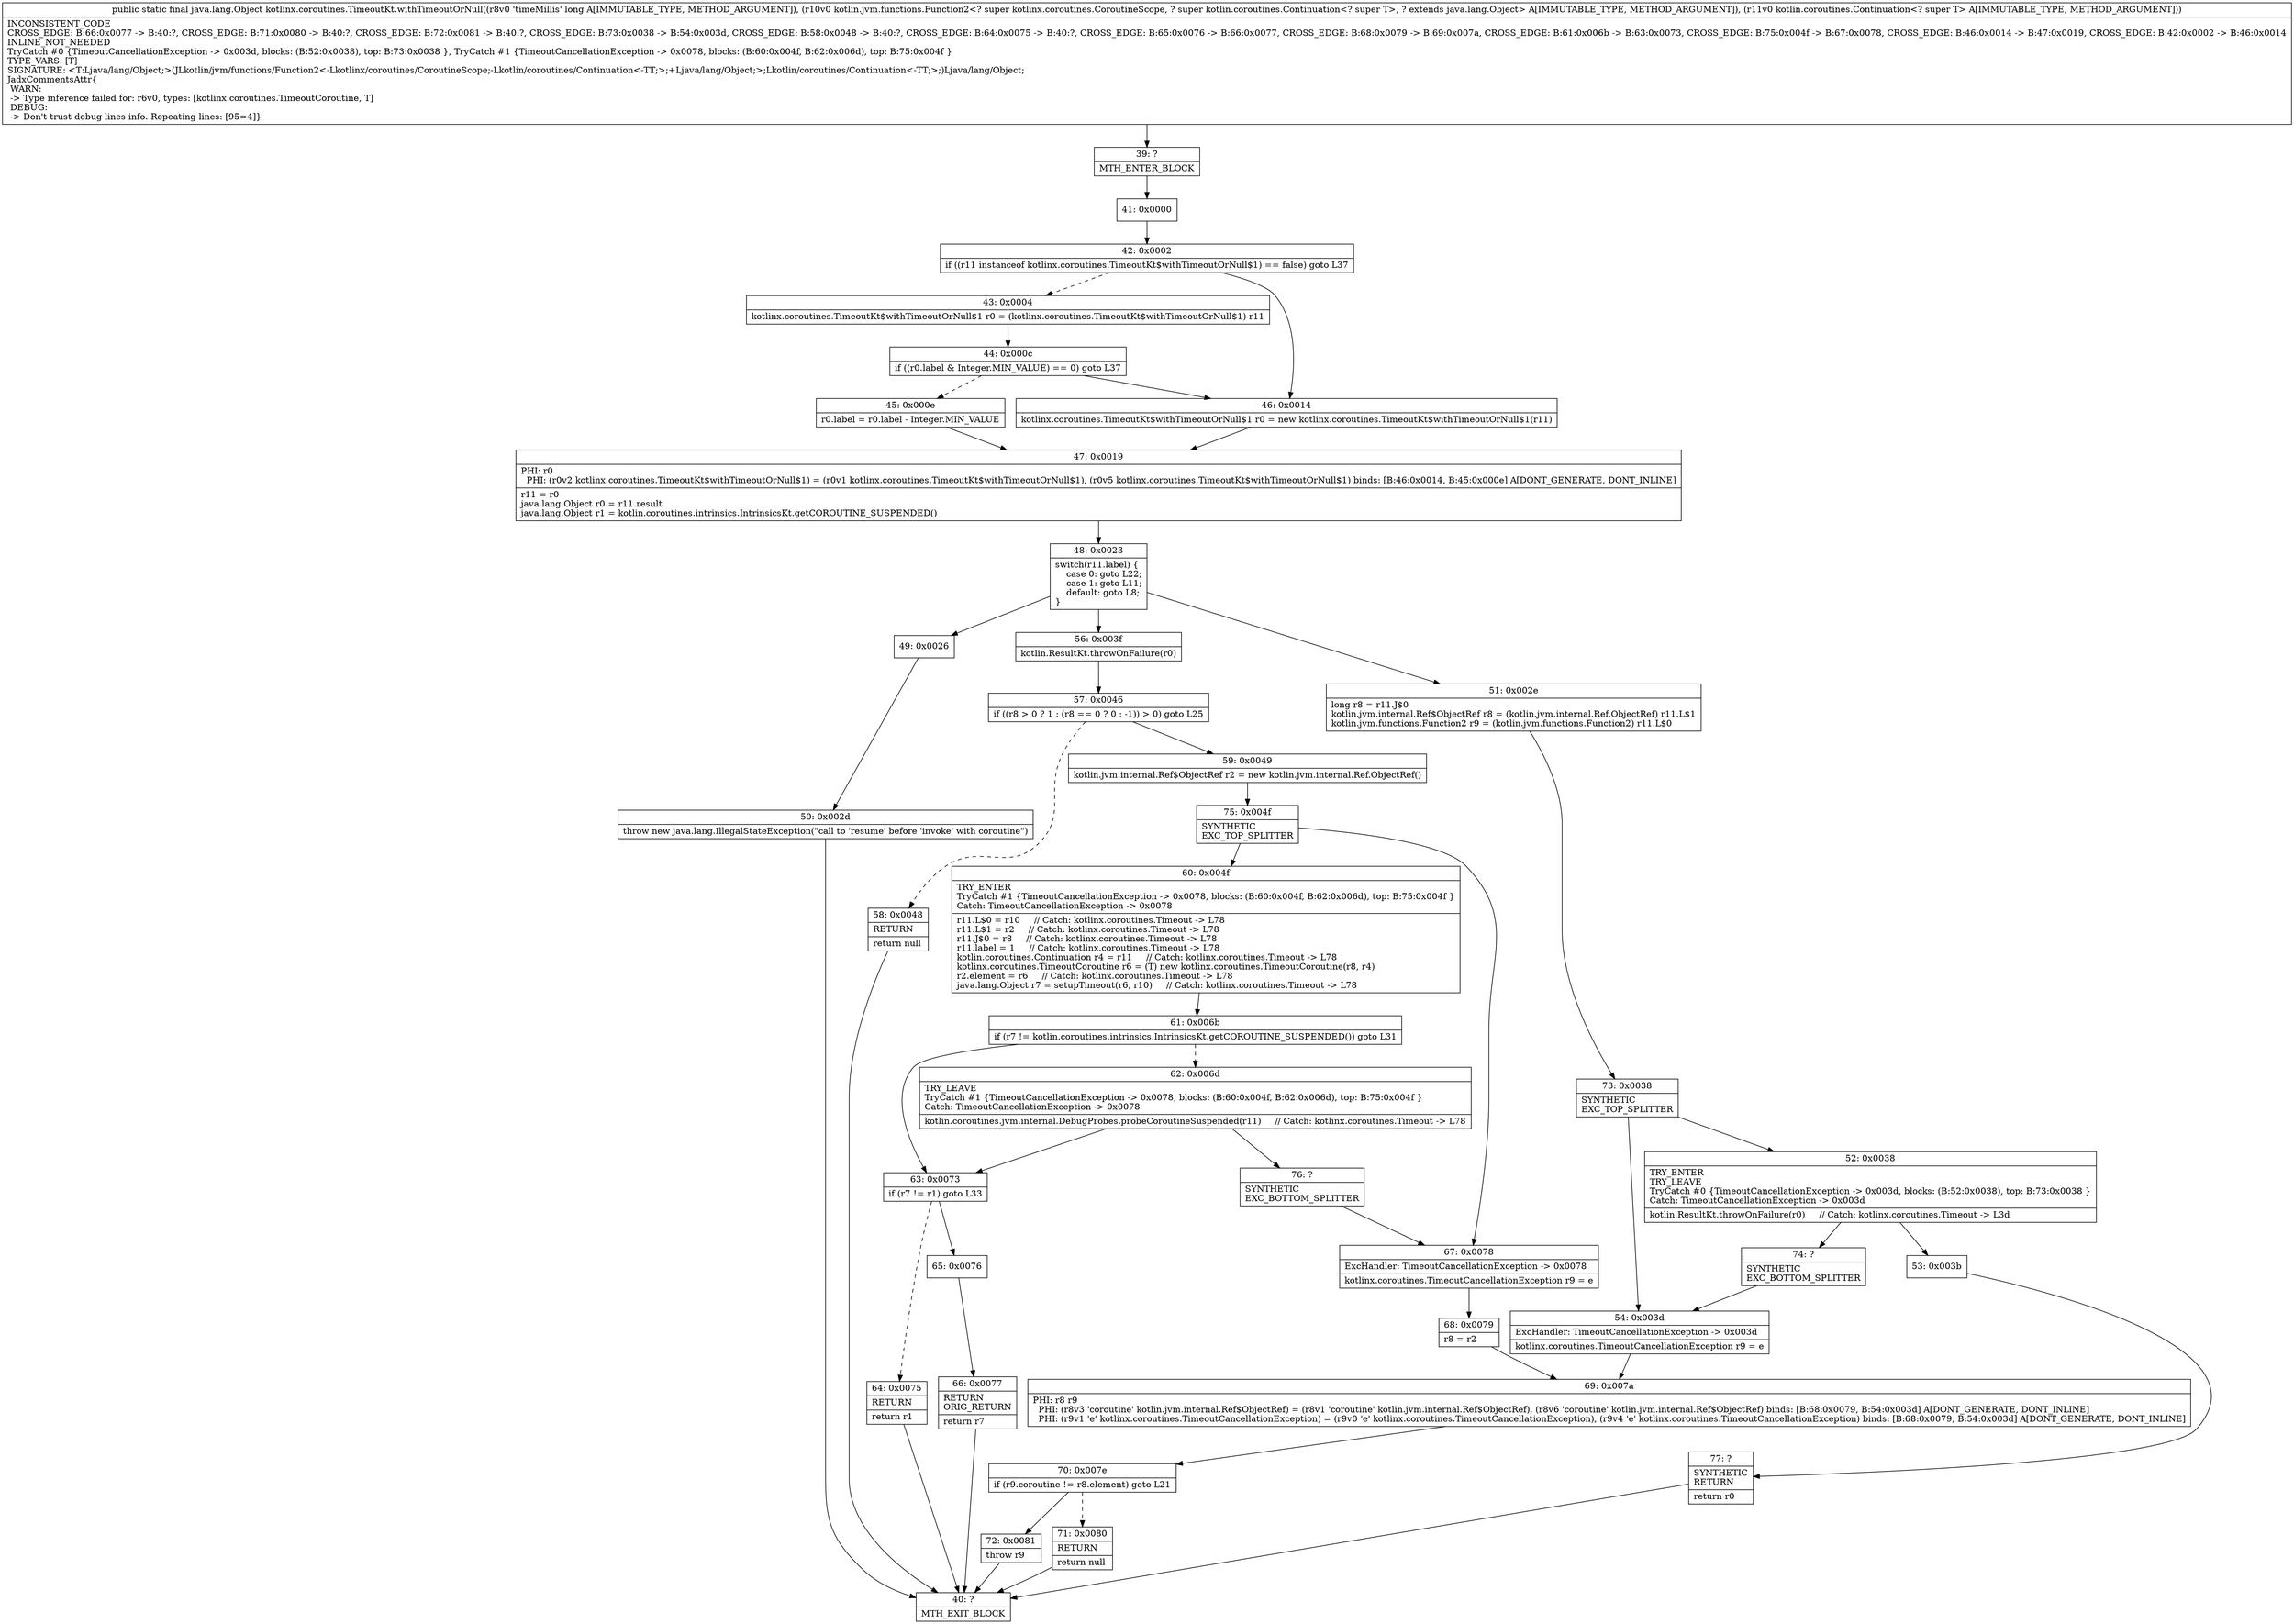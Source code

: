 digraph "CFG forkotlinx.coroutines.TimeoutKt.withTimeoutOrNull(JLkotlin\/jvm\/functions\/Function2;Lkotlin\/coroutines\/Continuation;)Ljava\/lang\/Object;" {
Node_39 [shape=record,label="{39\:\ ?|MTH_ENTER_BLOCK\l}"];
Node_41 [shape=record,label="{41\:\ 0x0000}"];
Node_42 [shape=record,label="{42\:\ 0x0002|if ((r11 instanceof kotlinx.coroutines.TimeoutKt$withTimeoutOrNull$1) == false) goto L37\l}"];
Node_43 [shape=record,label="{43\:\ 0x0004|kotlinx.coroutines.TimeoutKt$withTimeoutOrNull$1 r0 = (kotlinx.coroutines.TimeoutKt$withTimeoutOrNull$1) r11\l}"];
Node_44 [shape=record,label="{44\:\ 0x000c|if ((r0.label & Integer.MIN_VALUE) == 0) goto L37\l}"];
Node_45 [shape=record,label="{45\:\ 0x000e|r0.label = r0.label \- Integer.MIN_VALUE\l}"];
Node_47 [shape=record,label="{47\:\ 0x0019|PHI: r0 \l  PHI: (r0v2 kotlinx.coroutines.TimeoutKt$withTimeoutOrNull$1) = (r0v1 kotlinx.coroutines.TimeoutKt$withTimeoutOrNull$1), (r0v5 kotlinx.coroutines.TimeoutKt$withTimeoutOrNull$1) binds: [B:46:0x0014, B:45:0x000e] A[DONT_GENERATE, DONT_INLINE]\l|r11 = r0\ljava.lang.Object r0 = r11.result\ljava.lang.Object r1 = kotlin.coroutines.intrinsics.IntrinsicsKt.getCOROUTINE_SUSPENDED()\l}"];
Node_48 [shape=record,label="{48\:\ 0x0023|switch(r11.label) \{\l    case 0: goto L22;\l    case 1: goto L11;\l    default: goto L8;\l\}\l}"];
Node_49 [shape=record,label="{49\:\ 0x0026}"];
Node_50 [shape=record,label="{50\:\ 0x002d|throw new java.lang.IllegalStateException(\"call to 'resume' before 'invoke' with coroutine\")\l}"];
Node_40 [shape=record,label="{40\:\ ?|MTH_EXIT_BLOCK\l}"];
Node_51 [shape=record,label="{51\:\ 0x002e|long r8 = r11.J$0\lkotlin.jvm.internal.Ref$ObjectRef r8 = (kotlin.jvm.internal.Ref.ObjectRef) r11.L$1\lkotlin.jvm.functions.Function2 r9 = (kotlin.jvm.functions.Function2) r11.L$0\l}"];
Node_73 [shape=record,label="{73\:\ 0x0038|SYNTHETIC\lEXC_TOP_SPLITTER\l}"];
Node_52 [shape=record,label="{52\:\ 0x0038|TRY_ENTER\lTRY_LEAVE\lTryCatch #0 \{TimeoutCancellationException \-\> 0x003d, blocks: (B:52:0x0038), top: B:73:0x0038 \}\lCatch: TimeoutCancellationException \-\> 0x003d\l|kotlin.ResultKt.throwOnFailure(r0)     \/\/ Catch: kotlinx.coroutines.Timeout \-\> L3d\l}"];
Node_53 [shape=record,label="{53\:\ 0x003b}"];
Node_77 [shape=record,label="{77\:\ ?|SYNTHETIC\lRETURN\l|return r0\l}"];
Node_74 [shape=record,label="{74\:\ ?|SYNTHETIC\lEXC_BOTTOM_SPLITTER\l}"];
Node_54 [shape=record,label="{54\:\ 0x003d|ExcHandler: TimeoutCancellationException \-\> 0x003d\l|kotlinx.coroutines.TimeoutCancellationException r9 = e\l}"];
Node_69 [shape=record,label="{69\:\ 0x007a|PHI: r8 r9 \l  PHI: (r8v3 'coroutine' kotlin.jvm.internal.Ref$ObjectRef) = (r8v1 'coroutine' kotlin.jvm.internal.Ref$ObjectRef), (r8v6 'coroutine' kotlin.jvm.internal.Ref$ObjectRef) binds: [B:68:0x0079, B:54:0x003d] A[DONT_GENERATE, DONT_INLINE]\l  PHI: (r9v1 'e' kotlinx.coroutines.TimeoutCancellationException) = (r9v0 'e' kotlinx.coroutines.TimeoutCancellationException), (r9v4 'e' kotlinx.coroutines.TimeoutCancellationException) binds: [B:68:0x0079, B:54:0x003d] A[DONT_GENERATE, DONT_INLINE]\l}"];
Node_70 [shape=record,label="{70\:\ 0x007e|if (r9.coroutine != r8.element) goto L21\l}"];
Node_71 [shape=record,label="{71\:\ 0x0080|RETURN\l|return null\l}"];
Node_72 [shape=record,label="{72\:\ 0x0081|throw r9\l}"];
Node_56 [shape=record,label="{56\:\ 0x003f|kotlin.ResultKt.throwOnFailure(r0)\l}"];
Node_57 [shape=record,label="{57\:\ 0x0046|if ((r8 \> 0 ? 1 : (r8 == 0 ? 0 : \-1)) \> 0) goto L25\l}"];
Node_58 [shape=record,label="{58\:\ 0x0048|RETURN\l|return null\l}"];
Node_59 [shape=record,label="{59\:\ 0x0049|kotlin.jvm.internal.Ref$ObjectRef r2 = new kotlin.jvm.internal.Ref.ObjectRef()\l}"];
Node_75 [shape=record,label="{75\:\ 0x004f|SYNTHETIC\lEXC_TOP_SPLITTER\l}"];
Node_60 [shape=record,label="{60\:\ 0x004f|TRY_ENTER\lTryCatch #1 \{TimeoutCancellationException \-\> 0x0078, blocks: (B:60:0x004f, B:62:0x006d), top: B:75:0x004f \}\lCatch: TimeoutCancellationException \-\> 0x0078\l|r11.L$0 = r10     \/\/ Catch: kotlinx.coroutines.Timeout \-\> L78\lr11.L$1 = r2     \/\/ Catch: kotlinx.coroutines.Timeout \-\> L78\lr11.J$0 = r8     \/\/ Catch: kotlinx.coroutines.Timeout \-\> L78\lr11.label = 1     \/\/ Catch: kotlinx.coroutines.Timeout \-\> L78\lkotlin.coroutines.Continuation r4 = r11     \/\/ Catch: kotlinx.coroutines.Timeout \-\> L78\lkotlinx.coroutines.TimeoutCoroutine r6 = (T) new kotlinx.coroutines.TimeoutCoroutine(r8, r4)\lr2.element = r6     \/\/ Catch: kotlinx.coroutines.Timeout \-\> L78\ljava.lang.Object r7 = setupTimeout(r6, r10)     \/\/ Catch: kotlinx.coroutines.Timeout \-\> L78\l}"];
Node_61 [shape=record,label="{61\:\ 0x006b|if (r7 != kotlin.coroutines.intrinsics.IntrinsicsKt.getCOROUTINE_SUSPENDED()) goto L31\l}"];
Node_62 [shape=record,label="{62\:\ 0x006d|TRY_LEAVE\lTryCatch #1 \{TimeoutCancellationException \-\> 0x0078, blocks: (B:60:0x004f, B:62:0x006d), top: B:75:0x004f \}\lCatch: TimeoutCancellationException \-\> 0x0078\l|kotlin.coroutines.jvm.internal.DebugProbes.probeCoroutineSuspended(r11)     \/\/ Catch: kotlinx.coroutines.Timeout \-\> L78\l}"];
Node_76 [shape=record,label="{76\:\ ?|SYNTHETIC\lEXC_BOTTOM_SPLITTER\l}"];
Node_63 [shape=record,label="{63\:\ 0x0073|if (r7 != r1) goto L33\l}"];
Node_64 [shape=record,label="{64\:\ 0x0075|RETURN\l|return r1\l}"];
Node_65 [shape=record,label="{65\:\ 0x0076}"];
Node_66 [shape=record,label="{66\:\ 0x0077|RETURN\lORIG_RETURN\l|return r7\l}"];
Node_67 [shape=record,label="{67\:\ 0x0078|ExcHandler: TimeoutCancellationException \-\> 0x0078\l|kotlinx.coroutines.TimeoutCancellationException r9 = e\l}"];
Node_68 [shape=record,label="{68\:\ 0x0079|r8 = r2\l}"];
Node_46 [shape=record,label="{46\:\ 0x0014|kotlinx.coroutines.TimeoutKt$withTimeoutOrNull$1 r0 = new kotlinx.coroutines.TimeoutKt$withTimeoutOrNull$1(r11)\l}"];
MethodNode[shape=record,label="{public static final java.lang.Object kotlinx.coroutines.TimeoutKt.withTimeoutOrNull((r8v0 'timeMillis' long A[IMMUTABLE_TYPE, METHOD_ARGUMENT]), (r10v0 kotlin.jvm.functions.Function2\<? super kotlinx.coroutines.CoroutineScope, ? super kotlin.coroutines.Continuation\<? super T\>, ? extends java.lang.Object\> A[IMMUTABLE_TYPE, METHOD_ARGUMENT]), (r11v0 kotlin.coroutines.Continuation\<? super T\> A[IMMUTABLE_TYPE, METHOD_ARGUMENT]))  | INCONSISTENT_CODE\lCROSS_EDGE: B:66:0x0077 \-\> B:40:?, CROSS_EDGE: B:71:0x0080 \-\> B:40:?, CROSS_EDGE: B:72:0x0081 \-\> B:40:?, CROSS_EDGE: B:73:0x0038 \-\> B:54:0x003d, CROSS_EDGE: B:58:0x0048 \-\> B:40:?, CROSS_EDGE: B:64:0x0075 \-\> B:40:?, CROSS_EDGE: B:65:0x0076 \-\> B:66:0x0077, CROSS_EDGE: B:68:0x0079 \-\> B:69:0x007a, CROSS_EDGE: B:61:0x006b \-\> B:63:0x0073, CROSS_EDGE: B:75:0x004f \-\> B:67:0x0078, CROSS_EDGE: B:46:0x0014 \-\> B:47:0x0019, CROSS_EDGE: B:42:0x0002 \-\> B:46:0x0014\lINLINE_NOT_NEEDED\lTryCatch #0 \{TimeoutCancellationException \-\> 0x003d, blocks: (B:52:0x0038), top: B:73:0x0038 \}, TryCatch #1 \{TimeoutCancellationException \-\> 0x0078, blocks: (B:60:0x004f, B:62:0x006d), top: B:75:0x004f \}\lTYPE_VARS: [T]\lSIGNATURE: \<T:Ljava\/lang\/Object;\>(JLkotlin\/jvm\/functions\/Function2\<\-Lkotlinx\/coroutines\/CoroutineScope;\-Lkotlin\/coroutines\/Continuation\<\-TT;\>;+Ljava\/lang\/Object;\>;Lkotlin\/coroutines\/Continuation\<\-TT;\>;)Ljava\/lang\/Object;\lJadxCommentsAttr\{\l WARN: \l \-\> Type inference failed for: r6v0, types: [kotlinx.coroutines.TimeoutCoroutine, T]\l DEBUG: \l \-\> Don't trust debug lines info. Repeating lines: [95=4]\}\l}"];
MethodNode -> Node_39;Node_39 -> Node_41;
Node_41 -> Node_42;
Node_42 -> Node_43[style=dashed];
Node_42 -> Node_46;
Node_43 -> Node_44;
Node_44 -> Node_45[style=dashed];
Node_44 -> Node_46;
Node_45 -> Node_47;
Node_47 -> Node_48;
Node_48 -> Node_49;
Node_48 -> Node_51;
Node_48 -> Node_56;
Node_49 -> Node_50;
Node_50 -> Node_40;
Node_51 -> Node_73;
Node_73 -> Node_52;
Node_73 -> Node_54;
Node_52 -> Node_53;
Node_52 -> Node_74;
Node_53 -> Node_77;
Node_77 -> Node_40;
Node_74 -> Node_54;
Node_54 -> Node_69;
Node_69 -> Node_70;
Node_70 -> Node_71[style=dashed];
Node_70 -> Node_72;
Node_71 -> Node_40;
Node_72 -> Node_40;
Node_56 -> Node_57;
Node_57 -> Node_58[style=dashed];
Node_57 -> Node_59;
Node_58 -> Node_40;
Node_59 -> Node_75;
Node_75 -> Node_60;
Node_75 -> Node_67;
Node_60 -> Node_61;
Node_61 -> Node_62[style=dashed];
Node_61 -> Node_63;
Node_62 -> Node_63;
Node_62 -> Node_76;
Node_76 -> Node_67;
Node_63 -> Node_64[style=dashed];
Node_63 -> Node_65;
Node_64 -> Node_40;
Node_65 -> Node_66;
Node_66 -> Node_40;
Node_67 -> Node_68;
Node_68 -> Node_69;
Node_46 -> Node_47;
}

